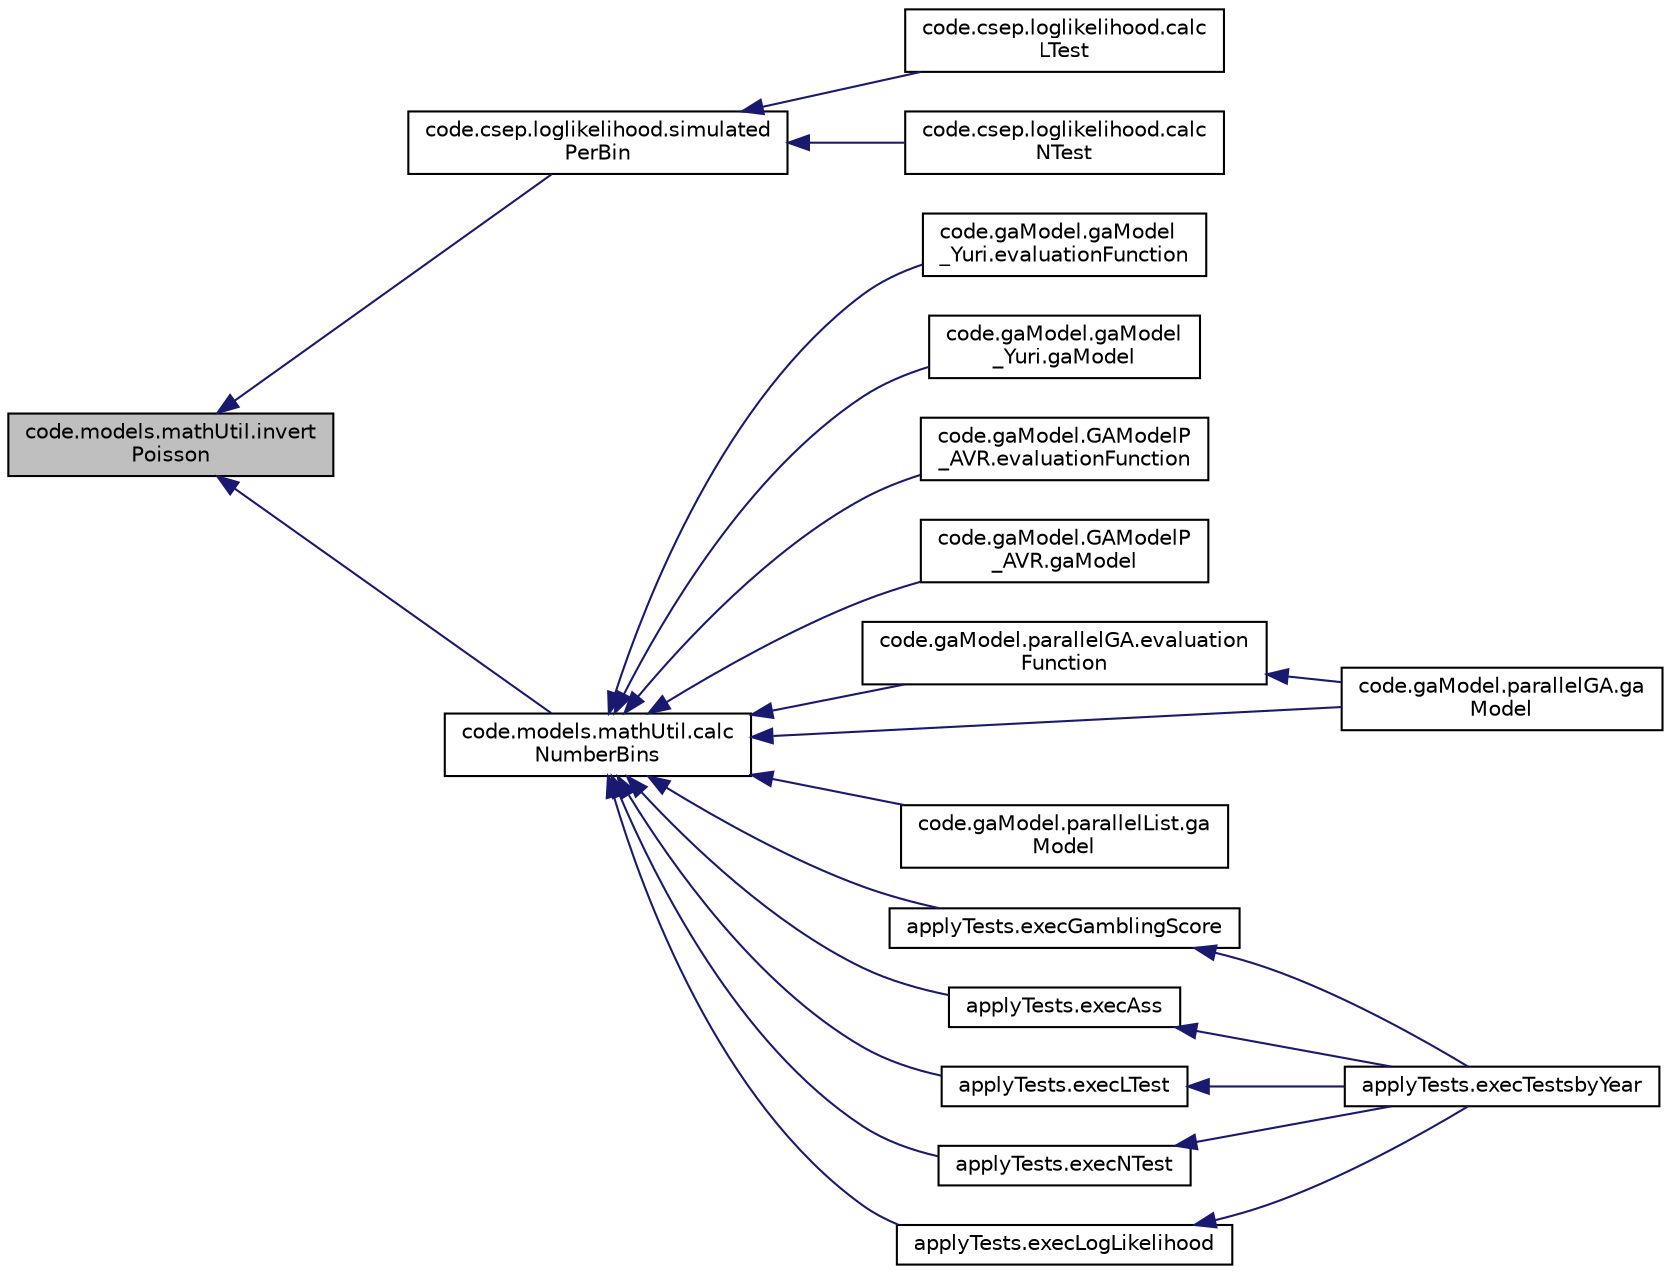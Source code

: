 digraph "code.models.mathUtil.invertPoisson"
{
  edge [fontname="Helvetica",fontsize="10",labelfontname="Helvetica",labelfontsize="10"];
  node [fontname="Helvetica",fontsize="10",shape=record];
  rankdir="LR";
  Node17 [label="code.models.mathUtil.invert\lPoisson",height=0.2,width=0.4,color="black", fillcolor="grey75", style="filled", fontcolor="black"];
  Node17 -> Node18 [dir="back",color="midnightblue",fontsize="10",style="solid",fontname="Helvetica"];
  Node18 [label="code.csep.loglikelihood.simulated\lPerBin",height=0.2,width=0.4,color="black", fillcolor="white", style="filled",URL="$namespacecode_1_1csep_1_1loglikelihood.html#ae9b5785a731104c5cee5016f4dece75f"];
  Node18 -> Node19 [dir="back",color="midnightblue",fontsize="10",style="solid",fontname="Helvetica"];
  Node19 [label="code.csep.loglikelihood.calc\lLTest",height=0.2,width=0.4,color="black", fillcolor="white", style="filled",URL="$namespacecode_1_1csep_1_1loglikelihood.html#ab524a28d5897863d3f87a5a12c00ab7a"];
  Node18 -> Node20 [dir="back",color="midnightblue",fontsize="10",style="solid",fontname="Helvetica"];
  Node20 [label="code.csep.loglikelihood.calc\lNTest",height=0.2,width=0.4,color="black", fillcolor="white", style="filled",URL="$namespacecode_1_1csep_1_1loglikelihood.html#a377ff5c5859d06ae6dfd50da425ab508"];
  Node17 -> Node21 [dir="back",color="midnightblue",fontsize="10",style="solid",fontname="Helvetica"];
  Node21 [label="code.models.mathUtil.calc\lNumberBins",height=0.2,width=0.4,color="black", fillcolor="white", style="filled",URL="$namespacecode_1_1models_1_1math_util.html#ac76d9979aa6ab0cd5be96f5935939528"];
  Node21 -> Node22 [dir="back",color="midnightblue",fontsize="10",style="solid",fontname="Helvetica"];
  Node22 [label="code.gaModel.gaModel\l_Yuri.evaluationFunction",height=0.2,width=0.4,color="black", fillcolor="white", style="filled",URL="$namespacecode_1_1ga_model_1_1ga_model___yuri.html#ac3d4d6d1e77c40f783c7ca57c88a3731"];
  Node21 -> Node23 [dir="back",color="midnightblue",fontsize="10",style="solid",fontname="Helvetica"];
  Node23 [label="code.gaModel.gaModel\l_Yuri.gaModel",height=0.2,width=0.4,color="black", fillcolor="white", style="filled",URL="$namespacecode_1_1ga_model_1_1ga_model___yuri.html#a358c4a2cdf3f30fc75df90095a4b8355"];
  Node21 -> Node24 [dir="back",color="midnightblue",fontsize="10",style="solid",fontname="Helvetica"];
  Node24 [label="code.gaModel.GAModelP\l_AVR.evaluationFunction",height=0.2,width=0.4,color="black", fillcolor="white", style="filled",URL="$namespacecode_1_1ga_model_1_1_g_a_model_p___a_v_r.html#a57c8e6a060152b682247aa84a2042208"];
  Node21 -> Node25 [dir="back",color="midnightblue",fontsize="10",style="solid",fontname="Helvetica"];
  Node25 [label="code.gaModel.GAModelP\l_AVR.gaModel",height=0.2,width=0.4,color="black", fillcolor="white", style="filled",URL="$namespacecode_1_1ga_model_1_1_g_a_model_p___a_v_r.html#a54a6aa539f4e7f9dd54b74a1a808662f"];
  Node21 -> Node26 [dir="back",color="midnightblue",fontsize="10",style="solid",fontname="Helvetica"];
  Node26 [label="code.gaModel.parallelGA.evaluation\lFunction",height=0.2,width=0.4,color="black", fillcolor="white", style="filled",URL="$namespacecode_1_1ga_model_1_1parallel_g_a.html#aa9d1048007f567adaa88457299a1069e"];
  Node26 -> Node27 [dir="back",color="midnightblue",fontsize="10",style="solid",fontname="Helvetica"];
  Node27 [label="code.gaModel.parallelGA.ga\lModel",height=0.2,width=0.4,color="black", fillcolor="white", style="filled",URL="$namespacecode_1_1ga_model_1_1parallel_g_a.html#a703bc172bcc6b29b3e7d5853daaf547c"];
  Node21 -> Node27 [dir="back",color="midnightblue",fontsize="10",style="solid",fontname="Helvetica"];
  Node21 -> Node28 [dir="back",color="midnightblue",fontsize="10",style="solid",fontname="Helvetica"];
  Node28 [label="code.gaModel.parallelList.ga\lModel",height=0.2,width=0.4,color="black", fillcolor="white", style="filled",URL="$namespacecode_1_1ga_model_1_1parallel_list.html#a56992cede06ab5b5142f054b0a6a04dd"];
  Node21 -> Node29 [dir="back",color="midnightblue",fontsize="10",style="solid",fontname="Helvetica"];
  Node29 [label="applyTests.execGamblingScore",height=0.2,width=0.4,color="black", fillcolor="white", style="filled",URL="$namespaceapply_tests.html#ad9905c5ad071003f8de9a655576459bf"];
  Node29 -> Node30 [dir="back",color="midnightblue",fontsize="10",style="solid",fontname="Helvetica"];
  Node30 [label="applyTests.execTestsbyYear",height=0.2,width=0.4,color="black", fillcolor="white", style="filled",URL="$namespaceapply_tests.html#ab58e69822c644f8937db0e45f6981979"];
  Node21 -> Node31 [dir="back",color="midnightblue",fontsize="10",style="solid",fontname="Helvetica"];
  Node31 [label="applyTests.execAss",height=0.2,width=0.4,color="black", fillcolor="white", style="filled",URL="$namespaceapply_tests.html#a8b5b16bfc44d7607f40dbefccc4d09dd"];
  Node31 -> Node30 [dir="back",color="midnightblue",fontsize="10",style="solid",fontname="Helvetica"];
  Node21 -> Node32 [dir="back",color="midnightblue",fontsize="10",style="solid",fontname="Helvetica"];
  Node32 [label="applyTests.execLTest",height=0.2,width=0.4,color="black", fillcolor="white", style="filled",URL="$namespaceapply_tests.html#a97febc347b565f9f65453be69ad57351"];
  Node32 -> Node30 [dir="back",color="midnightblue",fontsize="10",style="solid",fontname="Helvetica"];
  Node21 -> Node33 [dir="back",color="midnightblue",fontsize="10",style="solid",fontname="Helvetica"];
  Node33 [label="applyTests.execNTest",height=0.2,width=0.4,color="black", fillcolor="white", style="filled",URL="$namespaceapply_tests.html#a2f1699d6cdaf976904aa7ce633ec488b"];
  Node33 -> Node30 [dir="back",color="midnightblue",fontsize="10",style="solid",fontname="Helvetica"];
  Node21 -> Node34 [dir="back",color="midnightblue",fontsize="10",style="solid",fontname="Helvetica"];
  Node34 [label="applyTests.execLogLikelihood",height=0.2,width=0.4,color="black", fillcolor="white", style="filled",URL="$namespaceapply_tests.html#a5670d015fa02efcf8e1b7a8a99e45166"];
  Node34 -> Node30 [dir="back",color="midnightblue",fontsize="10",style="solid",fontname="Helvetica"];
}
